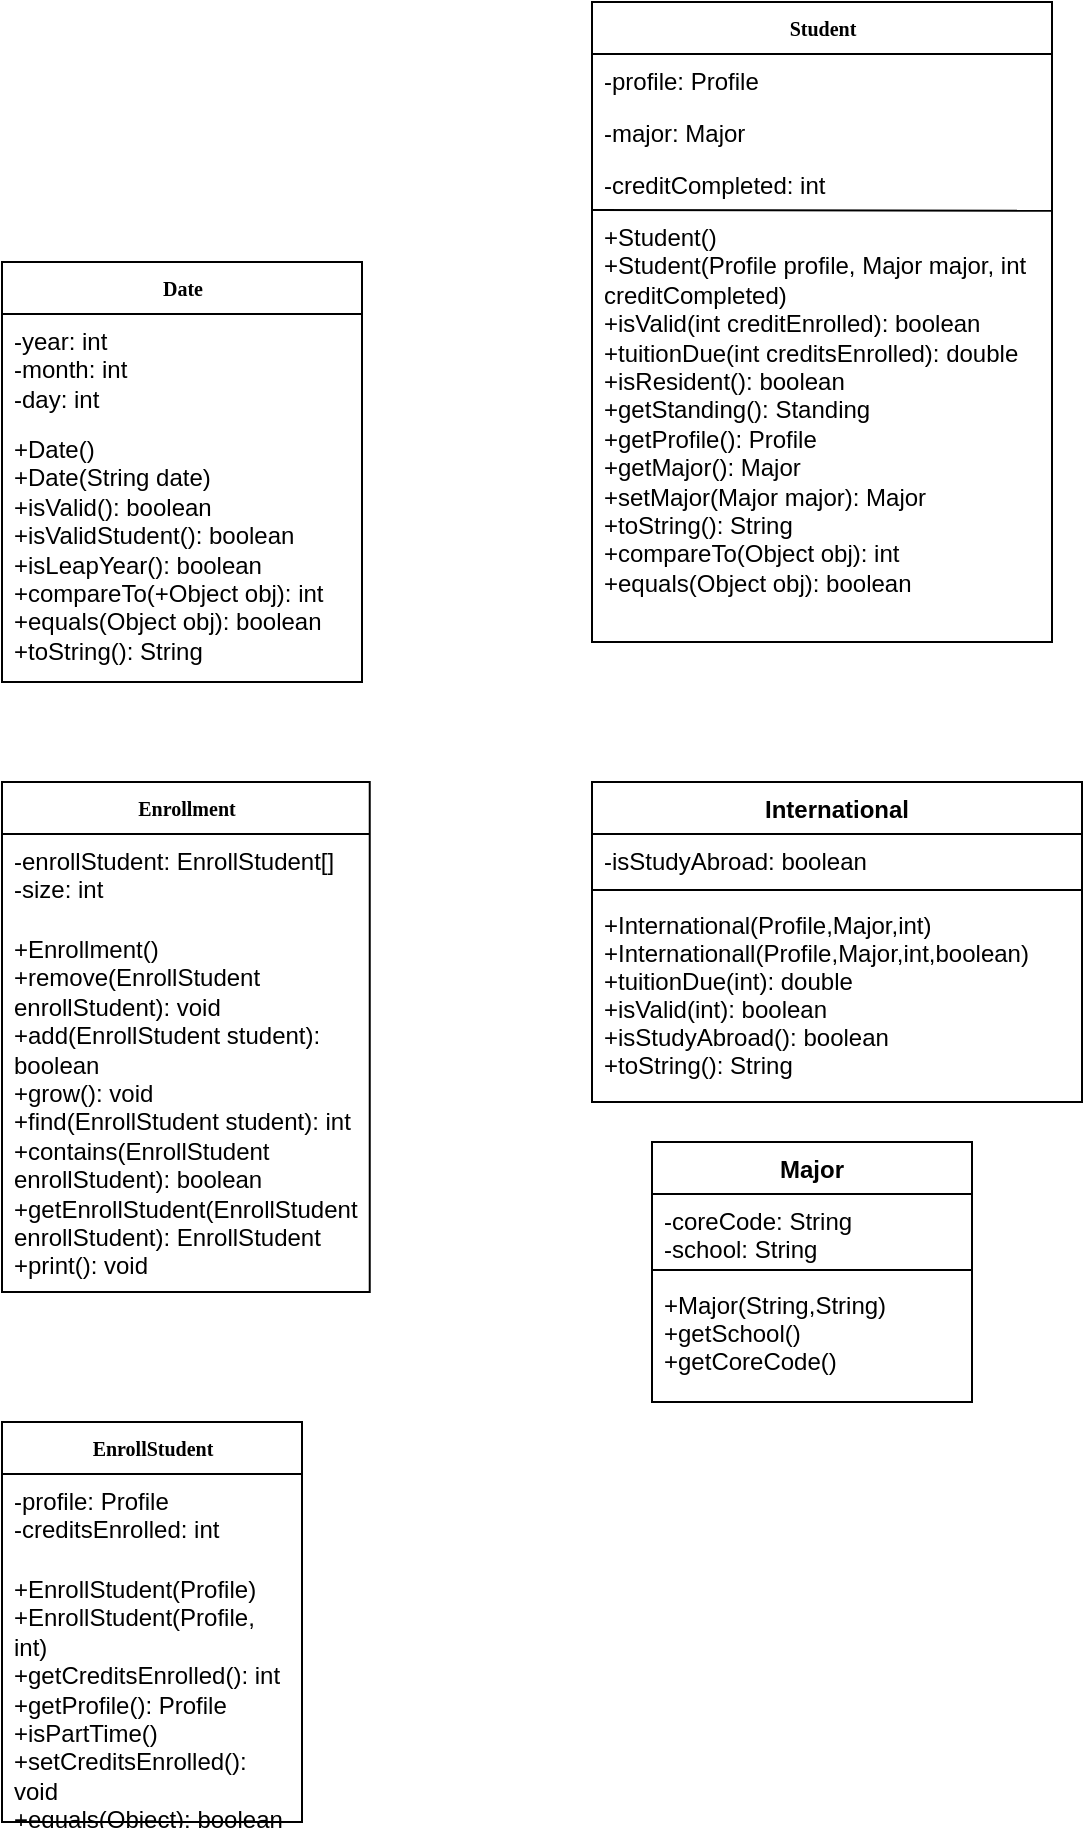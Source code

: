 <mxfile version="20.8.23" type="github">
  <diagram name="Page-1" id="c4acf3e9-155e-7222-9cf6-157b1a14988f">
    <mxGraphModel dx="399" dy="716" grid="1" gridSize="10" guides="1" tooltips="1" connect="1" arrows="1" fold="1" page="1" pageScale="1" pageWidth="850" pageHeight="1100" background="none" math="0" shadow="0">
      <root>
        <mxCell id="0" />
        <mxCell id="1" parent="0" />
        <mxCell id="17acba5748e5396b-20" value="&lt;b&gt;Student&lt;/b&gt;" style="swimlane;html=1;fontStyle=0;childLayout=stackLayout;horizontal=1;startSize=26;fillColor=none;horizontalStack=0;resizeParent=1;resizeLast=0;collapsible=1;marginBottom=0;swimlaneFillColor=#ffffff;rounded=0;shadow=0;comic=0;labelBackgroundColor=none;strokeWidth=1;fontFamily=Verdana;fontSize=10;align=center;" parent="1" vertex="1">
          <mxGeometry x="315" y="40" width="230" height="320" as="geometry" />
        </mxCell>
        <mxCell id="17acba5748e5396b-21" value="-profile: Profile" style="text;html=1;strokeColor=none;fillColor=none;align=left;verticalAlign=top;spacingLeft=4;spacingRight=4;whiteSpace=wrap;overflow=hidden;rotatable=0;points=[[0,0.5],[1,0.5]];portConstraint=eastwest;" parent="17acba5748e5396b-20" vertex="1">
          <mxGeometry y="26" width="230" height="26" as="geometry" />
        </mxCell>
        <mxCell id="17acba5748e5396b-24" value="-major: Major" style="text;html=1;strokeColor=none;fillColor=none;align=left;verticalAlign=top;spacingLeft=4;spacingRight=4;whiteSpace=wrap;overflow=hidden;rotatable=0;points=[[0,0.5],[1,0.5]];portConstraint=eastwest;" parent="17acba5748e5396b-20" vertex="1">
          <mxGeometry y="52" width="230" height="26" as="geometry" />
        </mxCell>
        <mxCell id="17acba5748e5396b-26" value="-creditCompleted: int" style="text;html=1;strokeColor=none;fillColor=none;align=left;verticalAlign=top;spacingLeft=4;spacingRight=4;whiteSpace=wrap;overflow=hidden;rotatable=0;points=[[0,0.5],[1,0.5]];portConstraint=eastwest;" parent="17acba5748e5396b-20" vertex="1">
          <mxGeometry y="78" width="230" height="26" as="geometry" />
        </mxCell>
        <mxCell id="W4gs8_7KVZacax8HziNK-9" value="" style="endArrow=none;html=1;rounded=0;entryX=0.998;entryY=0.002;entryDx=0;entryDy=0;entryPerimeter=0;" edge="1" parent="17acba5748e5396b-20" target="W4gs8_7KVZacax8HziNK-6">
          <mxGeometry width="50" height="50" relative="1" as="geometry">
            <mxPoint y="104" as="sourcePoint" />
            <mxPoint x="50" y="54" as="targetPoint" />
          </mxGeometry>
        </mxCell>
        <mxCell id="W4gs8_7KVZacax8HziNK-6" value="&lt;div&gt;+Student()&lt;/div&gt;&lt;div&gt;+Student(Profile profile, Major major, int creditCompleted)&lt;/div&gt;&lt;div&gt;+isValid(int creditEnrolled): boolean&lt;/div&gt;&lt;div&gt;+tuitionDue(int creditsEnrolled): double&lt;br&gt;&lt;/div&gt;&lt;div&gt;+isResident(): boolean&lt;/div&gt;&lt;div&gt;+getStanding(): Standing&lt;/div&gt;&lt;div&gt;+getProfile(): Profile&lt;/div&gt;&lt;div&gt;+getMajor(): Major&lt;/div&gt;&lt;div&gt;+setMajor(Major major): Major&lt;/div&gt;&lt;div&gt;+toString(): String&lt;/div&gt;&lt;div&gt;+compareTo(Object obj): int&lt;/div&gt;&lt;div&gt;+equals(Object obj): boolean&lt;br&gt;&lt;/div&gt;" style="text;html=1;strokeColor=none;fillColor=none;align=left;verticalAlign=top;spacingLeft=4;spacingRight=4;whiteSpace=wrap;overflow=hidden;rotatable=1;points=[[0,0.5],[1,0.5]];portConstraint=eastwest;movable=1;resizable=1;deletable=1;editable=1;locked=0;connectable=1;" vertex="1" parent="17acba5748e5396b-20">
          <mxGeometry y="104" width="230" height="206" as="geometry" />
        </mxCell>
        <mxCell id="W4gs8_7KVZacax8HziNK-11" value="&lt;b&gt;Date&lt;/b&gt;" style="swimlane;html=1;fontStyle=0;childLayout=stackLayout;horizontal=1;startSize=26;fillColor=none;horizontalStack=0;resizeParent=1;resizeLast=0;collapsible=1;marginBottom=0;swimlaneFillColor=#ffffff;rounded=0;shadow=0;comic=0;labelBackgroundColor=none;strokeWidth=1;fontFamily=Verdana;fontSize=10;align=center;" vertex="1" parent="1">
          <mxGeometry x="20" y="170" width="180" height="210" as="geometry" />
        </mxCell>
        <mxCell id="W4gs8_7KVZacax8HziNK-12" value="&lt;div&gt;-year: int&lt;/div&gt;&lt;div&gt;-month: int&lt;/div&gt;&lt;div&gt;-day: int&lt;/div&gt;&lt;div&gt;&lt;br&gt;&lt;/div&gt;" style="text;html=1;strokeColor=none;fillColor=none;align=left;verticalAlign=top;spacingLeft=4;spacingRight=4;whiteSpace=wrap;overflow=hidden;rotatable=0;points=[[0,0.5],[1,0.5]];portConstraint=eastwest;" vertex="1" parent="W4gs8_7KVZacax8HziNK-11">
          <mxGeometry y="26" width="180" height="54" as="geometry" />
        </mxCell>
        <mxCell id="W4gs8_7KVZacax8HziNK-17" value="&lt;div&gt;+Date()&lt;/div&gt;&lt;div&gt;+Date(String date)&lt;/div&gt;&lt;div&gt;+isValid(): boolean&lt;/div&gt;&lt;div&gt;+isValidStudent(): boolean&lt;/div&gt;&lt;div&gt;+isLeapYear(): boolean&lt;/div&gt;&lt;div&gt;+compareTo(+Object obj): int&lt;/div&gt;&lt;div&gt;+equals(Object obj): boolean&lt;/div&gt;&lt;div&gt;+toString(): String&lt;br&gt;&lt;/div&gt;" style="text;html=1;strokeColor=none;fillColor=none;align=left;verticalAlign=top;spacingLeft=4;spacingRight=4;whiteSpace=wrap;overflow=hidden;rotatable=1;points=[[0,0.5],[1,0.5]];portConstraint=eastwest;movable=1;resizable=1;deletable=1;editable=1;locked=0;connectable=1;" vertex="1" parent="W4gs8_7KVZacax8HziNK-11">
          <mxGeometry y="80" width="180" height="130" as="geometry" />
        </mxCell>
        <mxCell id="W4gs8_7KVZacax8HziNK-22" value="&lt;b&gt;Enrollment&lt;/b&gt;" style="swimlane;html=1;fontStyle=0;childLayout=stackLayout;horizontal=1;startSize=26;fillColor=none;horizontalStack=0;resizeParent=1;resizeLast=0;collapsible=1;marginBottom=0;swimlaneFillColor=#ffffff;rounded=0;shadow=0;comic=0;labelBackgroundColor=none;strokeWidth=1;fontFamily=Verdana;fontSize=10;align=center;" vertex="1" parent="1">
          <mxGeometry x="20" y="430" width="183.87" height="255" as="geometry" />
        </mxCell>
        <mxCell id="W4gs8_7KVZacax8HziNK-23" value="&lt;div&gt;-enrollStudent: EnrollStudent[]&lt;/div&gt;&lt;div&gt;-size: int&lt;br&gt;&lt;/div&gt;" style="text;html=1;strokeColor=none;fillColor=none;align=left;verticalAlign=top;spacingLeft=4;spacingRight=4;whiteSpace=wrap;overflow=hidden;rotatable=0;points=[[0,0.5],[1,0.5]];portConstraint=eastwest;" vertex="1" parent="W4gs8_7KVZacax8HziNK-22">
          <mxGeometry y="26" width="183.87" height="44" as="geometry" />
        </mxCell>
        <mxCell id="W4gs8_7KVZacax8HziNK-24" value="&lt;div&gt;+Enrollment()&lt;/div&gt;&lt;div&gt;+remove(EnrollStudent enrollStudent): void&lt;/div&gt;&lt;div&gt;+add(EnrollStudent student): boolean&lt;/div&gt;&lt;div&gt;+grow(): void&lt;/div&gt;&lt;div&gt;+find(EnrollStudent student): int&lt;/div&gt;&lt;div&gt;+contains(EnrollStudent enrollStudent): boolean&lt;/div&gt;&lt;div&gt;+getEnrollStudent(EnrollStudent enrollStudent): EnrollStudent&lt;/div&gt;&lt;div&gt;+print(): void&lt;/div&gt;&lt;div&gt;&lt;br&gt;&lt;/div&gt;&lt;div&gt;&lt;br&gt;&lt;/div&gt;" style="text;html=1;strokeColor=none;fillColor=none;align=left;verticalAlign=top;spacingLeft=4;spacingRight=4;whiteSpace=wrap;overflow=hidden;rotatable=1;points=[[0,0.5],[1,0.5]];portConstraint=eastwest;movable=1;resizable=1;deletable=1;editable=1;locked=0;connectable=1;" vertex="1" parent="W4gs8_7KVZacax8HziNK-22">
          <mxGeometry y="70" width="183.87" height="185" as="geometry" />
        </mxCell>
        <mxCell id="W4gs8_7KVZacax8HziNK-35" value="&lt;b&gt;EnrollStudent&lt;/b&gt;" style="swimlane;html=1;fontStyle=0;childLayout=stackLayout;horizontal=1;startSize=26;fillColor=none;horizontalStack=0;resizeParent=1;resizeLast=0;collapsible=1;marginBottom=0;swimlaneFillColor=#ffffff;rounded=0;shadow=0;comic=0;labelBackgroundColor=none;strokeWidth=1;fontFamily=Verdana;fontSize=10;align=center;" vertex="1" parent="1">
          <mxGeometry x="20" y="750" width="150" height="200" as="geometry" />
        </mxCell>
        <mxCell id="W4gs8_7KVZacax8HziNK-36" value="&lt;div&gt;-profile: Profile&lt;/div&gt;&lt;div&gt;-creditsEnrolled: int&lt;br&gt;&lt;/div&gt;" style="text;html=1;strokeColor=none;fillColor=none;align=left;verticalAlign=top;spacingLeft=4;spacingRight=4;whiteSpace=wrap;overflow=hidden;rotatable=0;points=[[0,0.5],[1,0.5]];portConstraint=eastwest;" vertex="1" parent="W4gs8_7KVZacax8HziNK-35">
          <mxGeometry y="26" width="150" height="44" as="geometry" />
        </mxCell>
        <mxCell id="W4gs8_7KVZacax8HziNK-37" value="&lt;div&gt;+EnrollStudent(Profile)&lt;/div&gt;&lt;div&gt;+EnrollStudent(Profile, int)&lt;/div&gt;&lt;div&gt;+getCreditsEnrolled(): int&lt;/div&gt;&lt;div&gt;+getProfile(): Profile&lt;/div&gt;&lt;div&gt;+isPartTime()&lt;/div&gt;&lt;div&gt;+setCreditsEnrolled(): void&lt;/div&gt;&lt;div&gt;+equals(Object): boolean&lt;/div&gt;&lt;div&gt;+toString(): String&lt;br&gt;&lt;/div&gt;" style="text;html=1;strokeColor=none;fillColor=none;align=left;verticalAlign=top;spacingLeft=4;spacingRight=4;whiteSpace=wrap;overflow=hidden;rotatable=1;points=[[0,0.5],[1,0.5]];portConstraint=eastwest;movable=1;resizable=1;deletable=1;editable=1;locked=0;connectable=1;" vertex="1" parent="W4gs8_7KVZacax8HziNK-35">
          <mxGeometry y="70" width="150" height="130" as="geometry" />
        </mxCell>
        <mxCell id="W4gs8_7KVZacax8HziNK-53" value="International" style="swimlane;fontStyle=1;align=center;verticalAlign=top;childLayout=stackLayout;horizontal=1;startSize=26;horizontalStack=0;resizeParent=1;resizeParentMax=0;resizeLast=0;collapsible=1;marginBottom=0;" vertex="1" parent="1">
          <mxGeometry x="315" y="430" width="245" height="160" as="geometry" />
        </mxCell>
        <mxCell id="W4gs8_7KVZacax8HziNK-54" value="-isStudyAbroad: boolean&#xa;" style="text;strokeColor=none;fillColor=none;align=left;verticalAlign=top;spacingLeft=4;spacingRight=4;overflow=hidden;rotatable=0;points=[[0,0.5],[1,0.5]];portConstraint=eastwest;" vertex="1" parent="W4gs8_7KVZacax8HziNK-53">
          <mxGeometry y="26" width="245" height="24" as="geometry" />
        </mxCell>
        <mxCell id="W4gs8_7KVZacax8HziNK-55" value="" style="line;strokeWidth=1;fillColor=none;align=left;verticalAlign=middle;spacingTop=-1;spacingLeft=3;spacingRight=3;rotatable=0;labelPosition=right;points=[];portConstraint=eastwest;strokeColor=inherit;" vertex="1" parent="W4gs8_7KVZacax8HziNK-53">
          <mxGeometry y="50" width="245" height="8" as="geometry" />
        </mxCell>
        <mxCell id="W4gs8_7KVZacax8HziNK-56" value="+International(Profile,Major,int)&#xa;+Internationall(Profile,Major,int,boolean)&#xa;+tuitionDue(int): double&#xa;+isValid(int): boolean&#xa;+isStudyAbroad(): boolean&#xa;+toString(): String&#xa;" style="text;strokeColor=none;fillColor=none;align=left;verticalAlign=top;spacingLeft=4;spacingRight=4;overflow=hidden;rotatable=0;points=[[0,0.5],[1,0.5]];portConstraint=eastwest;" vertex="1" parent="W4gs8_7KVZacax8HziNK-53">
          <mxGeometry y="58" width="245" height="102" as="geometry" />
        </mxCell>
        <mxCell id="W4gs8_7KVZacax8HziNK-57" value="Major" style="swimlane;fontStyle=1;align=center;verticalAlign=top;childLayout=stackLayout;horizontal=1;startSize=26;horizontalStack=0;resizeParent=1;resizeParentMax=0;resizeLast=0;collapsible=1;marginBottom=0;" vertex="1" parent="1">
          <mxGeometry x="345" y="610" width="160" height="130" as="geometry" />
        </mxCell>
        <mxCell id="W4gs8_7KVZacax8HziNK-58" value="-coreCode: String&#xa;-school: String&#xa;" style="text;strokeColor=none;fillColor=none;align=left;verticalAlign=top;spacingLeft=4;spacingRight=4;overflow=hidden;rotatable=0;points=[[0,0.5],[1,0.5]];portConstraint=eastwest;" vertex="1" parent="W4gs8_7KVZacax8HziNK-57">
          <mxGeometry y="26" width="160" height="34" as="geometry" />
        </mxCell>
        <mxCell id="W4gs8_7KVZacax8HziNK-59" value="" style="line;strokeWidth=1;fillColor=none;align=left;verticalAlign=middle;spacingTop=-1;spacingLeft=3;spacingRight=3;rotatable=0;labelPosition=right;points=[];portConstraint=eastwest;strokeColor=inherit;" vertex="1" parent="W4gs8_7KVZacax8HziNK-57">
          <mxGeometry y="60" width="160" height="8" as="geometry" />
        </mxCell>
        <mxCell id="W4gs8_7KVZacax8HziNK-60" value="+Major(String,String)&#xa;+getSchool()&#xa;+getCoreCode()&#xa;" style="text;strokeColor=none;fillColor=none;align=left;verticalAlign=top;spacingLeft=4;spacingRight=4;overflow=hidden;rotatable=0;points=[[0,0.5],[1,0.5]];portConstraint=eastwest;" vertex="1" parent="W4gs8_7KVZacax8HziNK-57">
          <mxGeometry y="68" width="160" height="62" as="geometry" />
        </mxCell>
      </root>
    </mxGraphModel>
  </diagram>
</mxfile>
